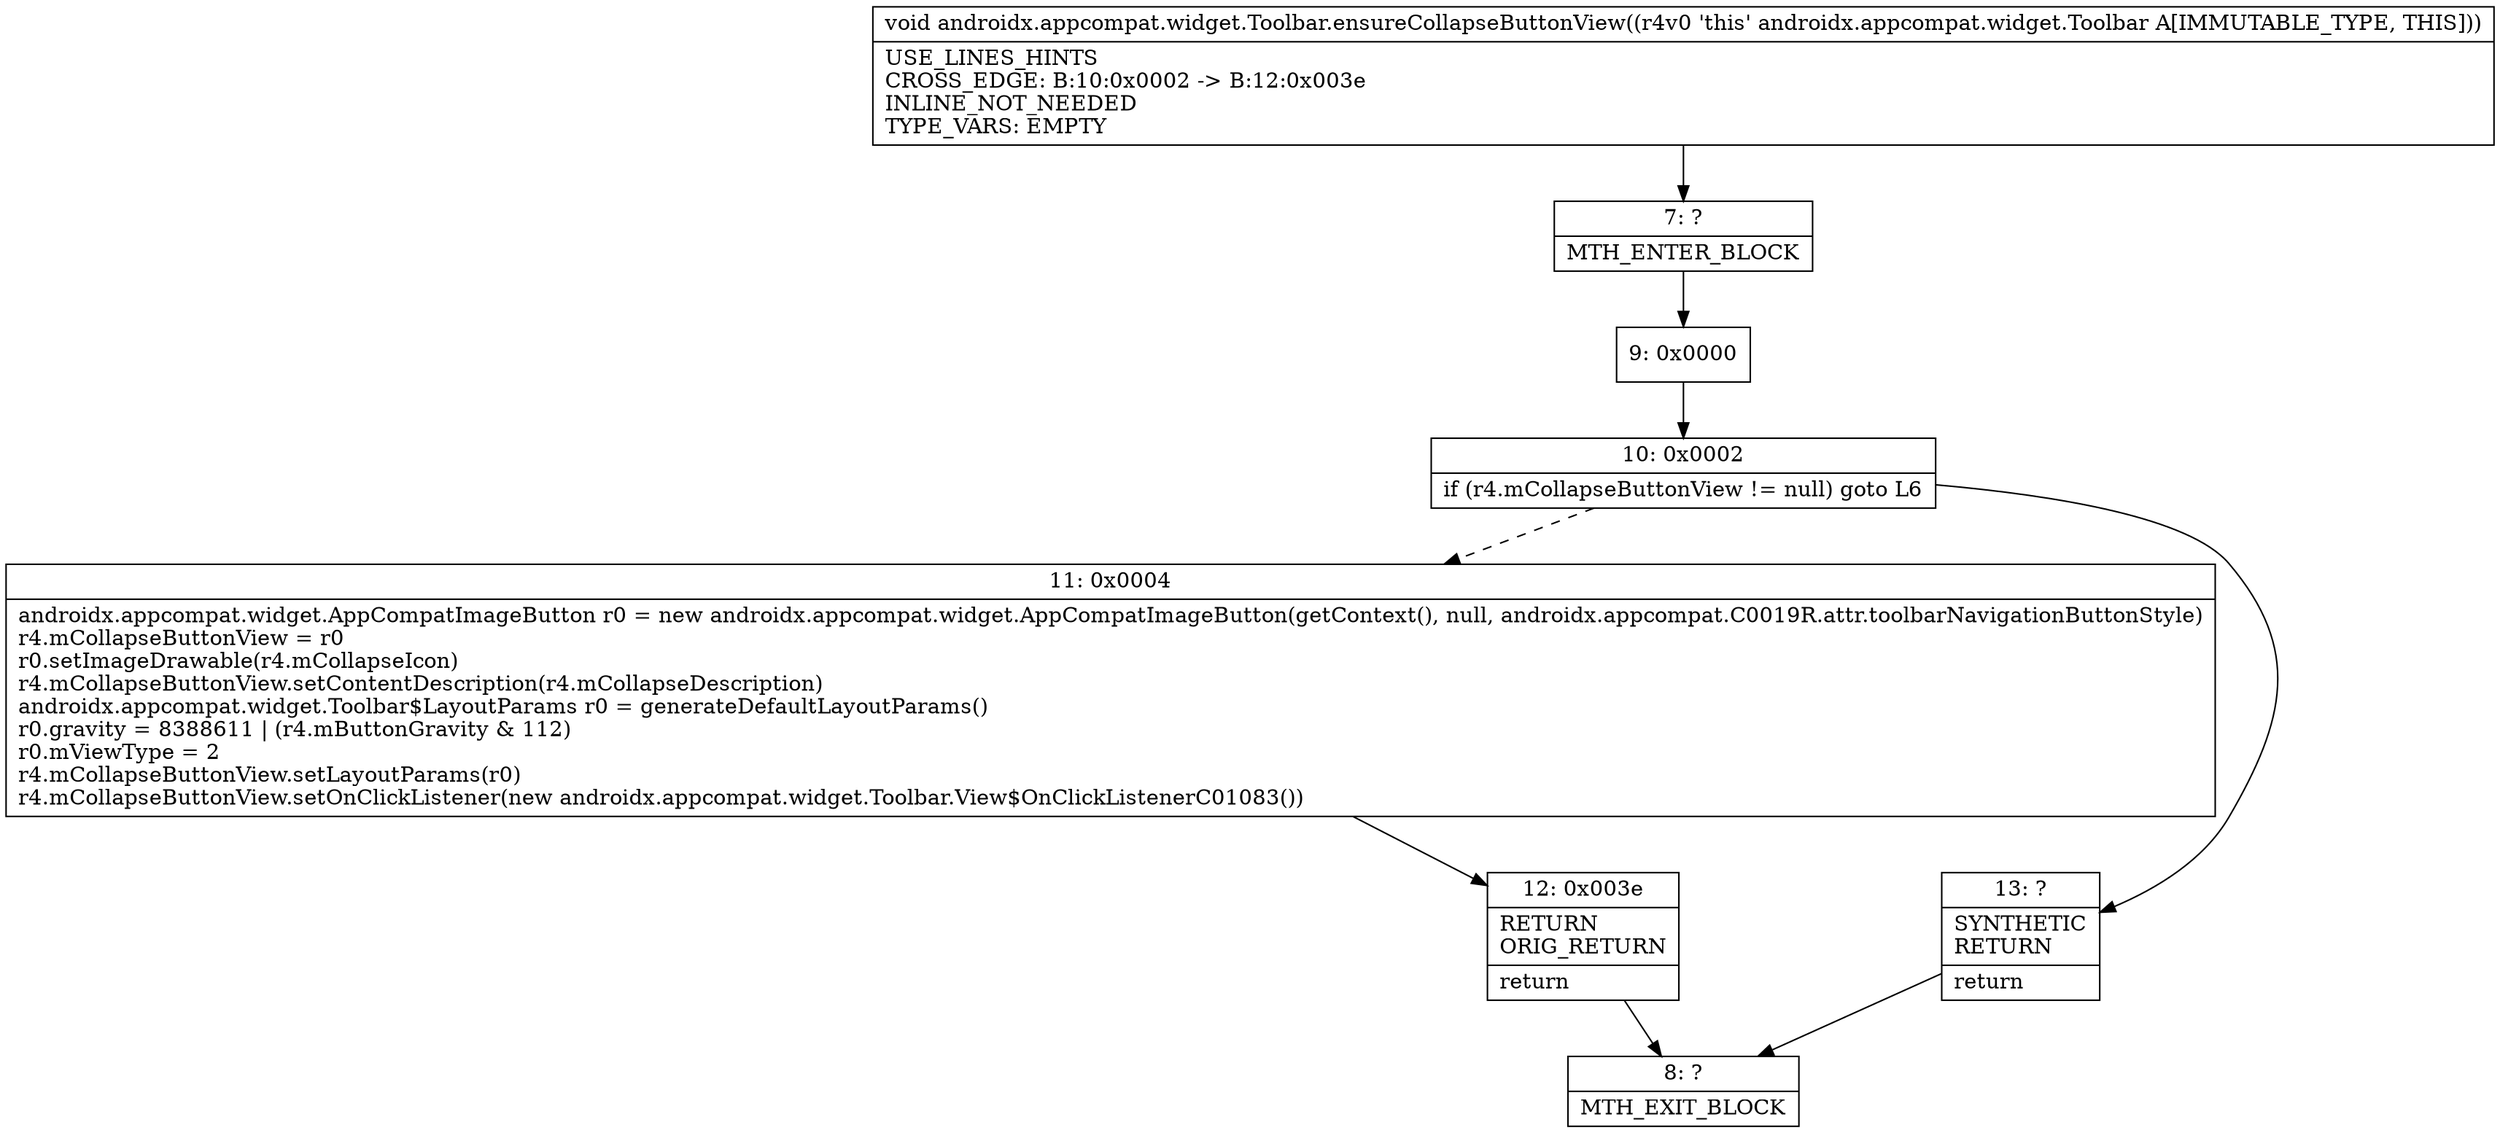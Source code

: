 digraph "CFG forandroidx.appcompat.widget.Toolbar.ensureCollapseButtonView()V" {
Node_7 [shape=record,label="{7\:\ ?|MTH_ENTER_BLOCK\l}"];
Node_9 [shape=record,label="{9\:\ 0x0000}"];
Node_10 [shape=record,label="{10\:\ 0x0002|if (r4.mCollapseButtonView != null) goto L6\l}"];
Node_11 [shape=record,label="{11\:\ 0x0004|androidx.appcompat.widget.AppCompatImageButton r0 = new androidx.appcompat.widget.AppCompatImageButton(getContext(), null, androidx.appcompat.C0019R.attr.toolbarNavigationButtonStyle)\lr4.mCollapseButtonView = r0\lr0.setImageDrawable(r4.mCollapseIcon)\lr4.mCollapseButtonView.setContentDescription(r4.mCollapseDescription)\landroidx.appcompat.widget.Toolbar$LayoutParams r0 = generateDefaultLayoutParams()\lr0.gravity = 8388611 \| (r4.mButtonGravity & 112)\lr0.mViewType = 2\lr4.mCollapseButtonView.setLayoutParams(r0)\lr4.mCollapseButtonView.setOnClickListener(new androidx.appcompat.widget.Toolbar.View$OnClickListenerC01083())\l}"];
Node_12 [shape=record,label="{12\:\ 0x003e|RETURN\lORIG_RETURN\l|return\l}"];
Node_8 [shape=record,label="{8\:\ ?|MTH_EXIT_BLOCK\l}"];
Node_13 [shape=record,label="{13\:\ ?|SYNTHETIC\lRETURN\l|return\l}"];
MethodNode[shape=record,label="{void androidx.appcompat.widget.Toolbar.ensureCollapseButtonView((r4v0 'this' androidx.appcompat.widget.Toolbar A[IMMUTABLE_TYPE, THIS]))  | USE_LINES_HINTS\lCROSS_EDGE: B:10:0x0002 \-\> B:12:0x003e\lINLINE_NOT_NEEDED\lTYPE_VARS: EMPTY\l}"];
MethodNode -> Node_7;Node_7 -> Node_9;
Node_9 -> Node_10;
Node_10 -> Node_11[style=dashed];
Node_10 -> Node_13;
Node_11 -> Node_12;
Node_12 -> Node_8;
Node_13 -> Node_8;
}

